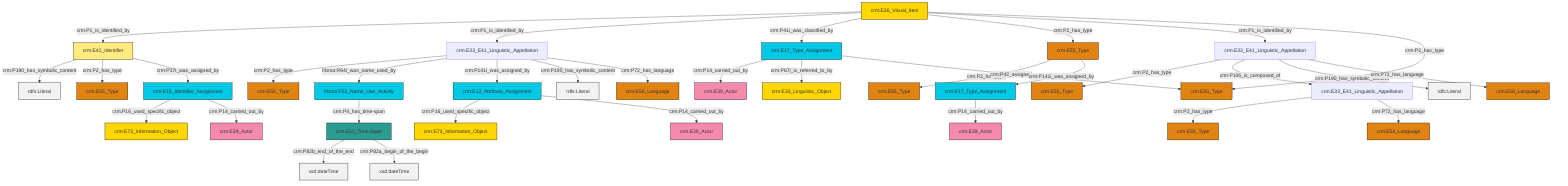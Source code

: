 graph TD
classDef Literal fill:#f2f2f2,stroke:#000000;
classDef CRM_Entity fill:#FFFFFF,stroke:#000000;
classDef Temporal_Entity fill:#00C9E6, stroke:#000000;
classDef Type fill:#E18312, stroke:#000000;
classDef Time-Span fill:#2C9C91, stroke:#000000;
classDef Appellation fill:#FFEB7F, stroke:#000000;
classDef Place fill:#008836, stroke:#000000;
classDef Persistent_Item fill:#B266B2, stroke:#000000;
classDef Conceptual_Object fill:#FFD700, stroke:#000000;
classDef Physical_Thing fill:#D2B48C, stroke:#000000;
classDef Actor fill:#f58aad, stroke:#000000;
classDef PC_Classes fill:#4ce600, stroke:#000000;
classDef Multi fill:#cccccc,stroke:#000000;

6["crm:E17_Type_Assignment"]:::Temporal_Entity -->|crm:P14_carried_out_by| 7["crm:E39_Actor"]:::Actor
8["crm:E33_E41_Linguistic_Appellation"]:::Default -->|crm:P2_has_type| 9["crm:E55_Type"]:::Type
4["crm:E33_E41_Linguistic_Appellation"]:::Default -->|crm:P2_has_type| 18["crm:E55_Type"]:::Type
19["crm:E33_E41_Linguistic_Appellation"]:::Default -->|crm:P2_has_type| 20["crm:E55_Type"]:::Type
21["frbroo:F52_Name_Use_Activity"]:::Temporal_Entity -->|crm:P4_has_time-span| 22["crm:E52_Time-Span"]:::Time-Span
19["crm:E33_E41_Linguistic_Appellation"]:::Default -->|frbroo:R64i_was_name_used_by| 21["frbroo:F52_Name_Use_Activity"]:::Temporal_Entity
0["crm:E15_Identifier_Assignment"]:::Temporal_Entity -->|crm:P16_used_specific_object| 26["crm:E73_Information_Object"]:::Conceptual_Object
27["crm:E36_Visual_Item"]:::Conceptual_Object -->|crm:P1_is_identified_by| 28["crm:E42_Identifier"]:::Appellation
8["crm:E33_E41_Linguistic_Appellation"]:::Default -->|crm:P106_is_composed_of| 4["crm:E33_E41_Linguistic_Appellation"]:::Default
35["crm:E55_Type"]:::Type -->|crm:P2_has_type| 16["crm:E55_Type"]:::Type
14["crm:E13_Attribute_Assignment"]:::Temporal_Entity -->|crm:P16_used_specific_object| 33["crm:E73_Information_Object"]:::Conceptual_Object
0["crm:E15_Identifier_Assignment"]:::Temporal_Entity -->|crm:P14_carried_out_by| 30["crm:E39_Actor"]:::Actor
28["crm:E42_Identifier"]:::Appellation -->|crm:P190_has_symbolic_content| 39[rdfs:Literal]:::Literal
27["crm:E36_Visual_Item"]:::Conceptual_Object -->|crm:P1_is_identified_by| 19["crm:E33_E41_Linguistic_Appellation"]:::Default
22["crm:E52_Time-Span"]:::Time-Span -->|crm:P82b_end_of_the_end| 45[xsd:dateTime]:::Literal
27["crm:E36_Visual_Item"]:::Conceptual_Object -->|crm:P41i_was_classified_by| 6["crm:E17_Type_Assignment"]:::Temporal_Entity
14["crm:E13_Attribute_Assignment"]:::Temporal_Entity -->|crm:P14_carried_out_by| 10["crm:E39_Actor"]:::Actor
28["crm:E42_Identifier"]:::Appellation -->|crm:P2_has_type| 46["crm:E55_Type"]:::Type
19["crm:E33_E41_Linguistic_Appellation"]:::Default -->|crm:P141i_was_assigned_by| 14["crm:E13_Attribute_Assignment"]:::Temporal_Entity
27["crm:E36_Visual_Item"]:::Conceptual_Object -->|crm:P2_has_type| 35["crm:E55_Type"]:::Type
6["crm:E17_Type_Assignment"]:::Temporal_Entity -->|crm:P67i_is_referred_to_by| 37["crm:E33_Linguistic_Object"]:::Conceptual_Object
28["crm:E42_Identifier"]:::Appellation -->|crm:P37i_was_assigned_by| 0["crm:E15_Identifier_Assignment"]:::Temporal_Entity
22["crm:E52_Time-Span"]:::Time-Span -->|crm:P82a_begin_of_the_begin| 55[xsd:dateTime]:::Literal
8["crm:E33_E41_Linguistic_Appellation"]:::Default -->|crm:P190_has_symbolic_content| 56[rdfs:Literal]:::Literal
19["crm:E33_E41_Linguistic_Appellation"]:::Default -->|crm:P190_has_symbolic_content| 57[rdfs:Literal]:::Literal
2["crm:E17_Type_Assignment"]:::Temporal_Entity -->|crm:P14_carried_out_by| 23["crm:E39_Actor"]:::Actor
19["crm:E33_E41_Linguistic_Appellation"]:::Default -->|crm:P72_has_language| 12["crm:E56_Language"]:::Type
6["crm:E17_Type_Assignment"]:::Temporal_Entity -->|crm:P42_assigned| 42["crm:E55_Type"]:::Type
35["crm:E55_Type"]:::Type -->|crm:P141i_was_assigned_by| 2["crm:E17_Type_Assignment"]:::Temporal_Entity
27["crm:E36_Visual_Item"]:::Conceptual_Object -->|crm:P1_is_identified_by| 8["crm:E33_E41_Linguistic_Appellation"]:::Default
8["crm:E33_E41_Linguistic_Appellation"]:::Default -->|crm:P72_has_language| 61["crm:E56_Language"]:::Type
27["crm:E36_Visual_Item"]:::Conceptual_Object -->|crm:P2_has_type| 42["crm:E55_Type"]:::Type
4["crm:E33_E41_Linguistic_Appellation"]:::Default -->|crm:P72_has_language| 58["crm:E56_Language"]:::Type